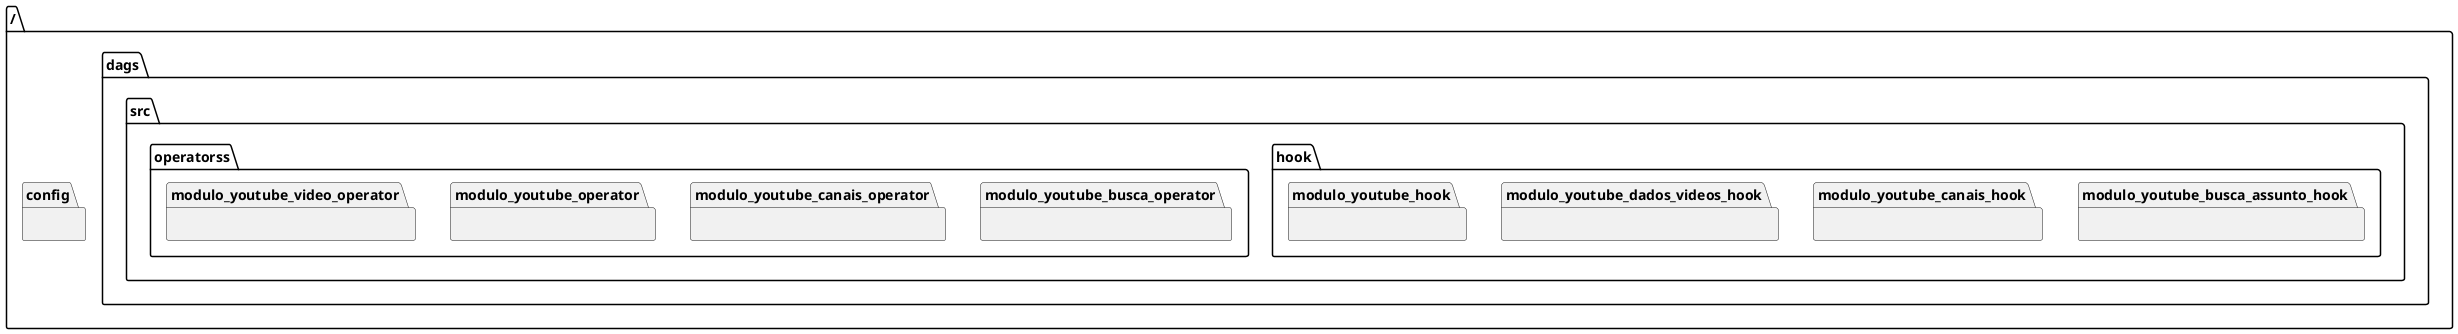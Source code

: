 @startuml etl

  package / {
    package config {

    }
    package dags {
        package src {
            package hook {
                package modulo_youtube_busca_assunto_hook {

                }

                package modulo_youtube_canais_hook {

                }

                package modulo_youtube_dados_videos_hook {

                }

                package modulo_youtube_hook {

                }

            }

            package operatorss {
                package modulo_youtube_busca_operator  {

                }
                package modulo_youtube_canais_operator  {

                }

                package modulo_youtube_operator  {

                }

                package modulo_youtube_video_operator  {

                }
            }
        }
    }
  }
@enduml
